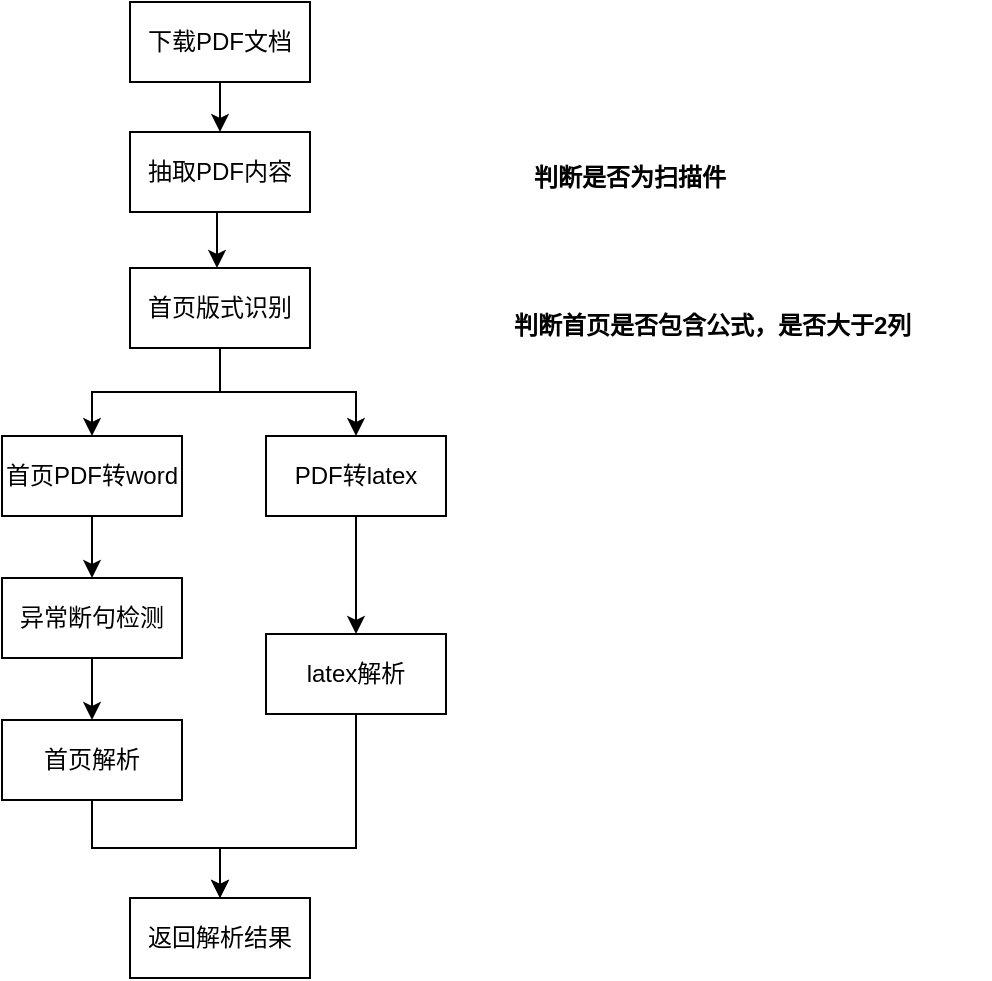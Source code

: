<mxfile version="26.0.4">
  <diagram name="第 1 页" id="bENNGz8df1FzyxL4tyUd">
    <mxGraphModel dx="987" dy="650" grid="1" gridSize="10" guides="1" tooltips="1" connect="1" arrows="1" fold="1" page="1" pageScale="1" pageWidth="827" pageHeight="1169" math="0" shadow="0">
      <root>
        <mxCell id="0" />
        <mxCell id="1" parent="0" />
        <mxCell id="uMELu0iBx9YIIrcGVtTa-4" value="" style="edgeStyle=orthogonalEdgeStyle;rounded=0;orthogonalLoop=1;jettySize=auto;html=1;" edge="1" parent="1" source="uMELu0iBx9YIIrcGVtTa-1" target="uMELu0iBx9YIIrcGVtTa-3">
          <mxGeometry relative="1" as="geometry" />
        </mxCell>
        <mxCell id="uMELu0iBx9YIIrcGVtTa-1" value="下载PDF文档" style="rounded=0;whiteSpace=wrap;html=1;" vertex="1" parent="1">
          <mxGeometry x="280" y="97" width="90" height="40" as="geometry" />
        </mxCell>
        <mxCell id="uMELu0iBx9YIIrcGVtTa-10" style="edgeStyle=orthogonalEdgeStyle;rounded=0;orthogonalLoop=1;jettySize=auto;html=1;exitX=0.5;exitY=1;exitDx=0;exitDy=0;entryX=0.5;entryY=0;entryDx=0;entryDy=0;" edge="1" parent="1" source="uMELu0iBx9YIIrcGVtTa-3">
          <mxGeometry relative="1" as="geometry">
            <mxPoint x="323.5" y="230" as="targetPoint" />
          </mxGeometry>
        </mxCell>
        <mxCell id="uMELu0iBx9YIIrcGVtTa-3" value="抽取PDF内容" style="rounded=0;whiteSpace=wrap;html=1;" vertex="1" parent="1">
          <mxGeometry x="280" y="162" width="90" height="40" as="geometry" />
        </mxCell>
        <mxCell id="uMELu0iBx9YIIrcGVtTa-27" style="edgeStyle=orthogonalEdgeStyle;rounded=0;orthogonalLoop=1;jettySize=auto;html=1;entryX=0.5;entryY=0;entryDx=0;entryDy=0;" edge="1" parent="1" source="uMELu0iBx9YIIrcGVtTa-5" target="uMELu0iBx9YIIrcGVtTa-23">
          <mxGeometry relative="1" as="geometry" />
        </mxCell>
        <mxCell id="uMELu0iBx9YIIrcGVtTa-28" style="edgeStyle=orthogonalEdgeStyle;rounded=0;orthogonalLoop=1;jettySize=auto;html=1;exitX=0.5;exitY=1;exitDx=0;exitDy=0;entryX=0.5;entryY=0;entryDx=0;entryDy=0;" edge="1" parent="1" source="uMELu0iBx9YIIrcGVtTa-5" target="uMELu0iBx9YIIrcGVtTa-26">
          <mxGeometry relative="1" as="geometry" />
        </mxCell>
        <mxCell id="uMELu0iBx9YIIrcGVtTa-5" value="首页版式识别" style="rounded=0;whiteSpace=wrap;html=1;" vertex="1" parent="1">
          <mxGeometry x="280" y="230" width="90" height="40" as="geometry" />
        </mxCell>
        <mxCell id="uMELu0iBx9YIIrcGVtTa-39" style="edgeStyle=orthogonalEdgeStyle;rounded=0;orthogonalLoop=1;jettySize=auto;html=1;exitX=0.5;exitY=1;exitDx=0;exitDy=0;entryX=0.5;entryY=0;entryDx=0;entryDy=0;" edge="1" parent="1" source="uMELu0iBx9YIIrcGVtTa-23" target="uMELu0iBx9YIIrcGVtTa-38">
          <mxGeometry relative="1" as="geometry" />
        </mxCell>
        <mxCell id="uMELu0iBx9YIIrcGVtTa-23" value="首页PDF转word" style="rounded=0;whiteSpace=wrap;html=1;" vertex="1" parent="1">
          <mxGeometry x="216" y="314" width="90" height="40" as="geometry" />
        </mxCell>
        <mxCell id="uMELu0iBx9YIIrcGVtTa-34" style="edgeStyle=orthogonalEdgeStyle;rounded=0;orthogonalLoop=1;jettySize=auto;html=1;exitX=0.5;exitY=1;exitDx=0;exitDy=0;entryX=0.5;entryY=0;entryDx=0;entryDy=0;" edge="1" parent="1" source="uMELu0iBx9YIIrcGVtTa-26" target="uMELu0iBx9YIIrcGVtTa-32">
          <mxGeometry relative="1" as="geometry" />
        </mxCell>
        <mxCell id="uMELu0iBx9YIIrcGVtTa-26" value="PDF转latex" style="rounded=0;whiteSpace=wrap;html=1;" vertex="1" parent="1">
          <mxGeometry x="348" y="314" width="90" height="40" as="geometry" />
        </mxCell>
        <mxCell id="uMELu0iBx9YIIrcGVtTa-29" value="&lt;h1 style=&quot;margin-top: 0px; line-height: 100%;&quot;&gt;&lt;font style=&quot;font-size: 12px;&quot;&gt;判断是否为扫描件&lt;/font&gt;&lt;/h1&gt;" style="text;html=1;whiteSpace=wrap;overflow=hidden;rounded=0;" vertex="1" parent="1">
          <mxGeometry x="480" y="162" width="230" height="28" as="geometry" />
        </mxCell>
        <mxCell id="uMELu0iBx9YIIrcGVtTa-30" value="&lt;h1 style=&quot;margin-top: 0px; line-height: 100%;&quot;&gt;&lt;font style=&quot;font-size: 12px;&quot;&gt;判断首页是否包含公式，是否大于2列&lt;/font&gt;&lt;/h1&gt;" style="text;html=1;whiteSpace=wrap;overflow=hidden;rounded=0;" vertex="1" parent="1">
          <mxGeometry x="470" y="236" width="230" height="28" as="geometry" />
        </mxCell>
        <mxCell id="uMELu0iBx9YIIrcGVtTa-36" style="edgeStyle=orthogonalEdgeStyle;rounded=0;orthogonalLoop=1;jettySize=auto;html=1;exitX=0.5;exitY=1;exitDx=0;exitDy=0;entryX=0.5;entryY=0;entryDx=0;entryDy=0;" edge="1" parent="1" source="uMELu0iBx9YIIrcGVtTa-31" target="uMELu0iBx9YIIrcGVtTa-35">
          <mxGeometry relative="1" as="geometry">
            <Array as="points">
              <mxPoint x="261" y="520" />
              <mxPoint x="325" y="520" />
            </Array>
          </mxGeometry>
        </mxCell>
        <mxCell id="uMELu0iBx9YIIrcGVtTa-31" value="首页解析" style="rounded=0;whiteSpace=wrap;html=1;" vertex="1" parent="1">
          <mxGeometry x="216" y="456" width="90" height="40" as="geometry" />
        </mxCell>
        <mxCell id="uMELu0iBx9YIIrcGVtTa-41" style="edgeStyle=orthogonalEdgeStyle;rounded=0;orthogonalLoop=1;jettySize=auto;html=1;exitX=0.5;exitY=1;exitDx=0;exitDy=0;" edge="1" parent="1" source="uMELu0iBx9YIIrcGVtTa-32" target="uMELu0iBx9YIIrcGVtTa-35">
          <mxGeometry relative="1" as="geometry">
            <Array as="points">
              <mxPoint x="393" y="520" />
              <mxPoint x="325" y="520" />
            </Array>
          </mxGeometry>
        </mxCell>
        <mxCell id="uMELu0iBx9YIIrcGVtTa-32" value="latex解析" style="rounded=0;whiteSpace=wrap;html=1;" vertex="1" parent="1">
          <mxGeometry x="348" y="413" width="90" height="40" as="geometry" />
        </mxCell>
        <mxCell id="uMELu0iBx9YIIrcGVtTa-35" value="返回解析结果" style="rounded=0;whiteSpace=wrap;html=1;" vertex="1" parent="1">
          <mxGeometry x="280" y="545" width="90" height="40" as="geometry" />
        </mxCell>
        <mxCell id="uMELu0iBx9YIIrcGVtTa-40" style="edgeStyle=orthogonalEdgeStyle;rounded=0;orthogonalLoop=1;jettySize=auto;html=1;exitX=0.5;exitY=1;exitDx=0;exitDy=0;entryX=0.5;entryY=0;entryDx=0;entryDy=0;" edge="1" parent="1" source="uMELu0iBx9YIIrcGVtTa-38" target="uMELu0iBx9YIIrcGVtTa-31">
          <mxGeometry relative="1" as="geometry" />
        </mxCell>
        <mxCell id="uMELu0iBx9YIIrcGVtTa-38" value="异常断句检测" style="rounded=0;whiteSpace=wrap;html=1;" vertex="1" parent="1">
          <mxGeometry x="216" y="385" width="90" height="40" as="geometry" />
        </mxCell>
      </root>
    </mxGraphModel>
  </diagram>
</mxfile>
